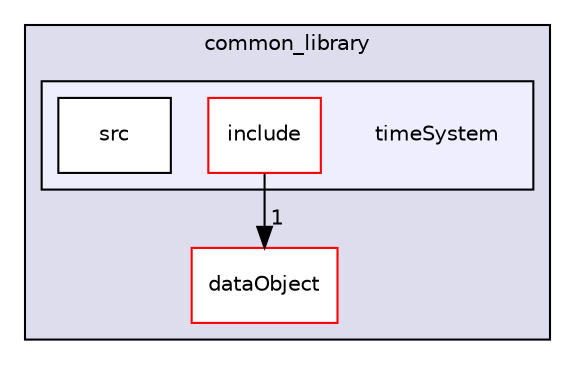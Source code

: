 digraph "/home/iijimarobot/workspace/Ubuntu/workspace/gitSpace/common_library/common_library/timeSystem" {
  compound=true
  node [ fontsize="10", fontname="Helvetica"];
  edge [ labelfontsize="10", labelfontname="Helvetica"];
  subgraph clusterdir_09a3f5de0991353e96b0713821b92fb6 {
    graph [ bgcolor="#ddddee", pencolor="black", label="common_library" fontname="Helvetica", fontsize="10", URL="dir_09a3f5de0991353e96b0713821b92fb6.html"]
  dir_38f5a69fab2cf79a5e8dfd2c0018f8c2 [shape=box label="dataObject" fillcolor="white" style="filled" color="red" URL="dir_38f5a69fab2cf79a5e8dfd2c0018f8c2.html"];
  subgraph clusterdir_3ce44b505d55aab5bcca00911b29e05b {
    graph [ bgcolor="#eeeeff", pencolor="black", label="" URL="dir_3ce44b505d55aab5bcca00911b29e05b.html"];
    dir_3ce44b505d55aab5bcca00911b29e05b [shape=plaintext label="timeSystem"];
  dir_711364886ffd9cc6be289ed1f934ba1e [shape=box label="include" fillcolor="white" style="filled" color="red" URL="dir_711364886ffd9cc6be289ed1f934ba1e.html"];
  dir_9a815cb53ce0cbf6c40a2175a539a77d [shape=box label="src" fillcolor="white" style="filled" URL="dir_9a815cb53ce0cbf6c40a2175a539a77d.html"];
  }
  }
  dir_711364886ffd9cc6be289ed1f934ba1e->dir_38f5a69fab2cf79a5e8dfd2c0018f8c2 [headlabel="1", labeldistance=1.5 headhref="dir_000019_000001.html"];
}
